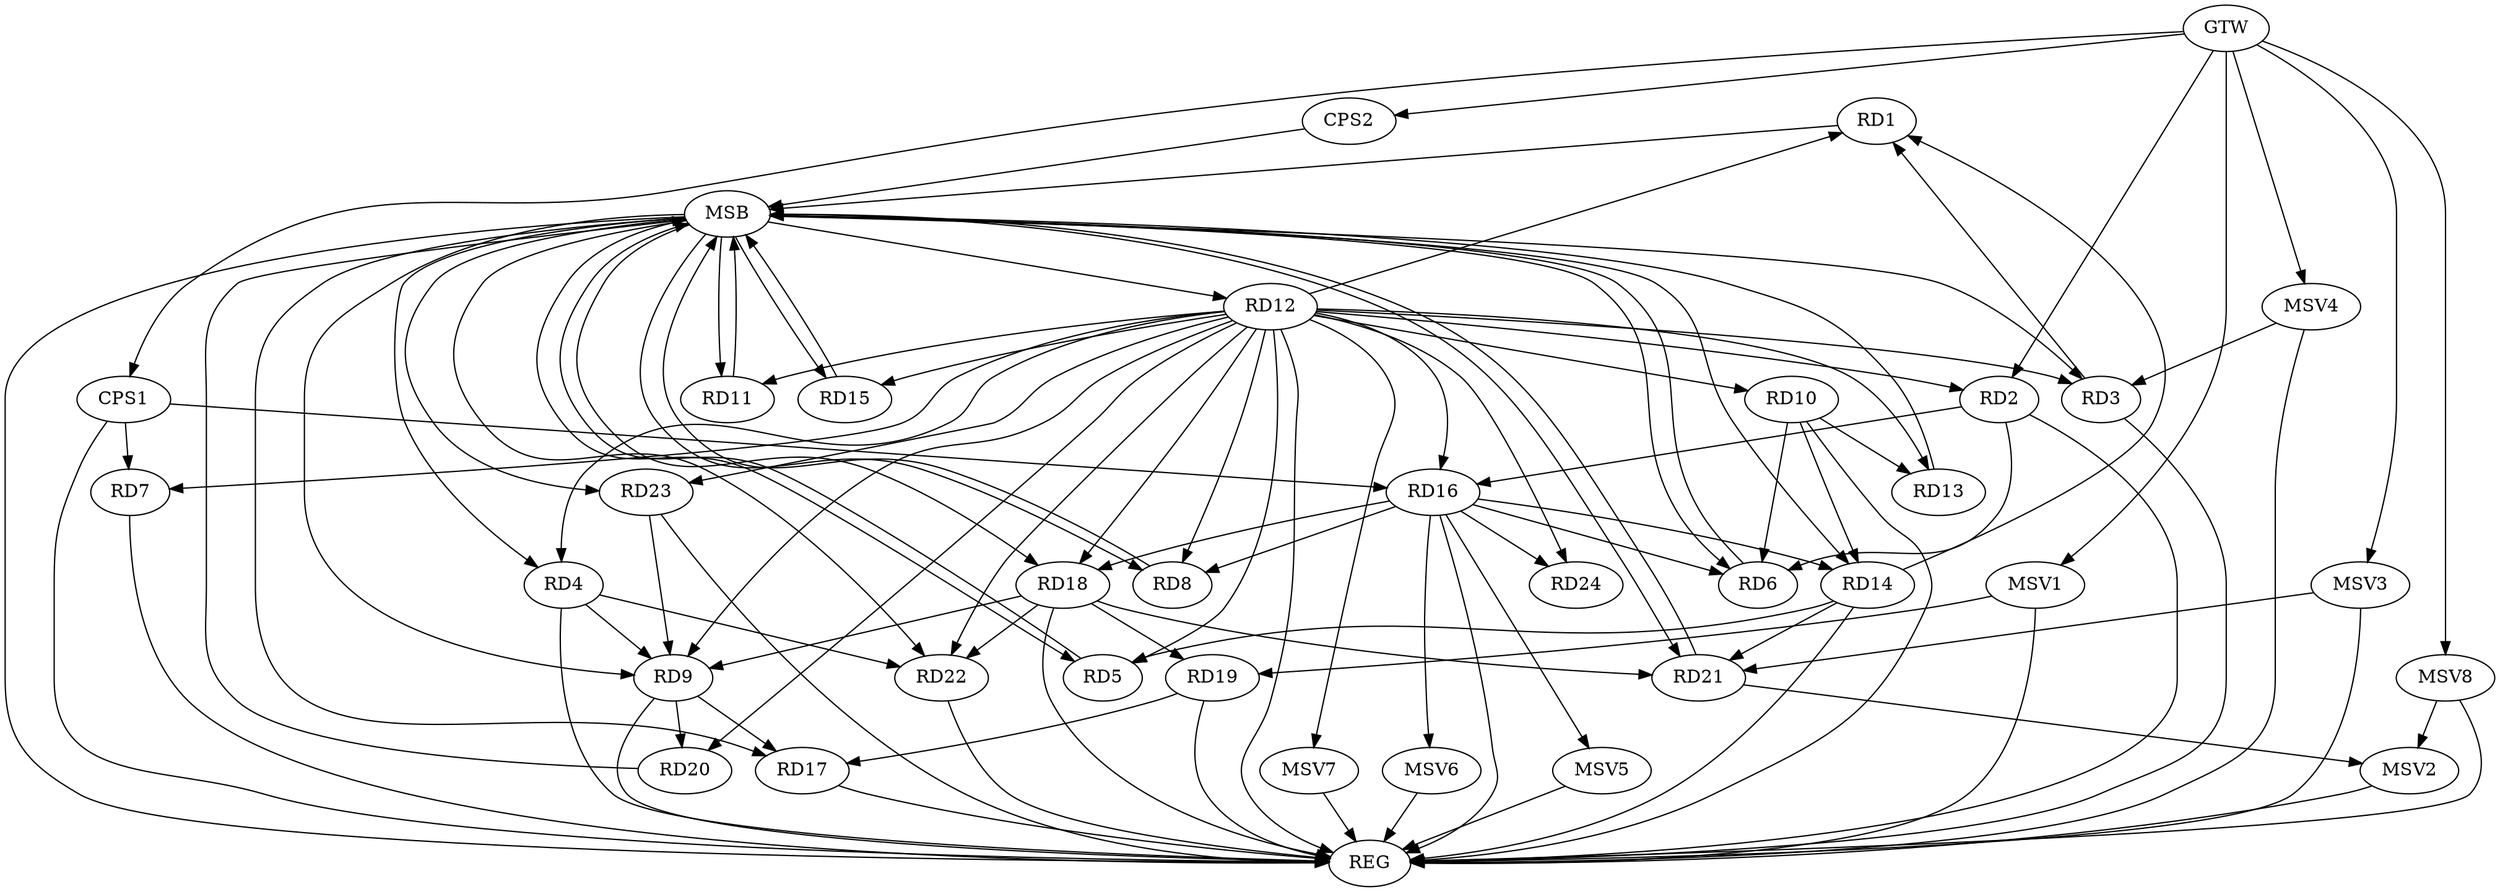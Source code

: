 strict digraph G {
  RD1 [ label="RD1" ];
  RD2 [ label="RD2" ];
  RD3 [ label="RD3" ];
  RD4 [ label="RD4" ];
  RD5 [ label="RD5" ];
  RD6 [ label="RD6" ];
  RD7 [ label="RD7" ];
  RD8 [ label="RD8" ];
  RD9 [ label="RD9" ];
  RD10 [ label="RD10" ];
  RD11 [ label="RD11" ];
  RD12 [ label="RD12" ];
  RD13 [ label="RD13" ];
  RD14 [ label="RD14" ];
  RD15 [ label="RD15" ];
  RD16 [ label="RD16" ];
  RD17 [ label="RD17" ];
  RD18 [ label="RD18" ];
  RD19 [ label="RD19" ];
  RD20 [ label="RD20" ];
  RD21 [ label="RD21" ];
  RD22 [ label="RD22" ];
  RD23 [ label="RD23" ];
  RD24 [ label="RD24" ];
  CPS1 [ label="CPS1" ];
  CPS2 [ label="CPS2" ];
  GTW [ label="GTW" ];
  REG [ label="REG" ];
  MSB [ label="MSB" ];
  MSV1 [ label="MSV1" ];
  MSV2 [ label="MSV2" ];
  MSV3 [ label="MSV3" ];
  MSV4 [ label="MSV4" ];
  MSV5 [ label="MSV5" ];
  MSV6 [ label="MSV6" ];
  MSV7 [ label="MSV7" ];
  MSV8 [ label="MSV8" ];
  RD3 -> RD1;
  RD14 -> RD1;
  RD2 -> RD6;
  RD2 -> RD16;
  RD4 -> RD9;
  RD12 -> RD4;
  RD4 -> RD22;
  RD12 -> RD5;
  RD14 -> RD5;
  RD10 -> RD6;
  RD16 -> RD6;
  RD16 -> RD8;
  RD9 -> RD17;
  RD18 -> RD9;
  RD9 -> RD20;
  RD23 -> RD9;
  RD10 -> RD13;
  RD10 -> RD14;
  RD12 -> RD11;
  RD12 -> RD22;
  RD12 -> RD24;
  RD16 -> RD14;
  RD14 -> RD21;
  RD16 -> RD18;
  RD16 -> RD24;
  RD19 -> RD17;
  RD18 -> RD19;
  RD18 -> RD21;
  RD18 -> RD22;
  CPS1 -> RD7;
  CPS1 -> RD16;
  GTW -> RD2;
  GTW -> CPS1;
  GTW -> CPS2;
  RD2 -> REG;
  RD3 -> REG;
  RD4 -> REG;
  RD7 -> REG;
  RD9 -> REG;
  RD10 -> REG;
  RD12 -> REG;
  RD14 -> REG;
  RD16 -> REG;
  RD17 -> REG;
  RD18 -> REG;
  RD19 -> REG;
  RD22 -> REG;
  RD23 -> REG;
  CPS1 -> REG;
  RD1 -> MSB;
  MSB -> RD22;
  MSB -> REG;
  RD5 -> MSB;
  MSB -> RD4;
  MSB -> RD11;
  MSB -> RD15;
  RD6 -> MSB;
  MSB -> RD21;
  RD8 -> MSB;
  MSB -> RD23;
  RD11 -> MSB;
  RD13 -> MSB;
  RD15 -> MSB;
  MSB -> RD12;
  RD20 -> MSB;
  MSB -> RD5;
  MSB -> RD6;
  MSB -> RD9;
  MSB -> RD14;
  RD21 -> MSB;
  MSB -> RD3;
  MSB -> RD8;
  MSB -> RD17;
  MSB -> RD18;
  CPS2 -> MSB;
  RD12 -> RD13;
  RD12 -> RD16;
  RD12 -> RD3;
  RD12 -> RD9;
  RD12 -> RD2;
  RD12 -> RD20;
  RD12 -> RD15;
  RD12 -> RD23;
  RD12 -> RD8;
  RD12 -> RD1;
  RD12 -> RD10;
  RD12 -> RD7;
  RD12 -> RD18;
  MSV1 -> RD19;
  GTW -> MSV1;
  MSV1 -> REG;
  RD21 -> MSV2;
  MSV2 -> REG;
  MSV3 -> RD21;
  GTW -> MSV3;
  MSV3 -> REG;
  MSV4 -> RD3;
  GTW -> MSV4;
  MSV4 -> REG;
  RD16 -> MSV5;
  MSV5 -> REG;
  RD16 -> MSV6;
  MSV6 -> REG;
  RD12 -> MSV7;
  MSV7 -> REG;
  MSV8 -> MSV2;
  GTW -> MSV8;
  MSV8 -> REG;
}
